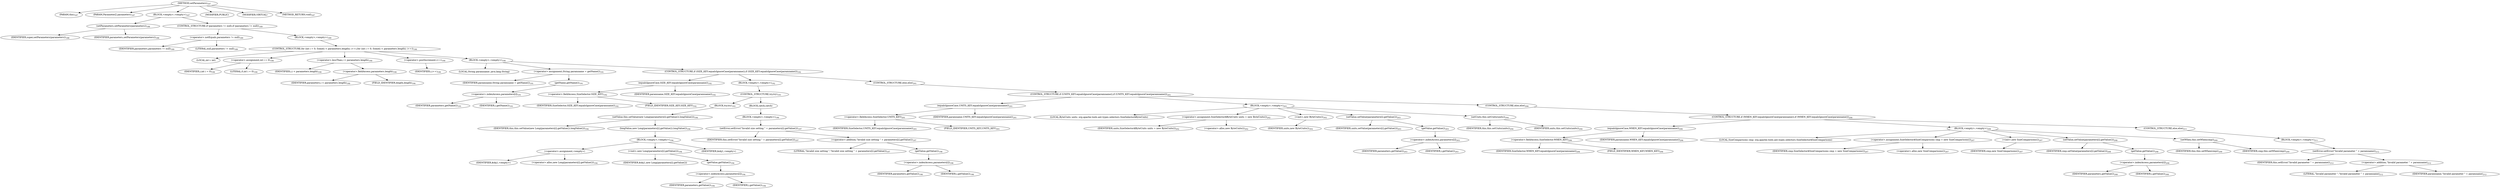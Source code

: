 digraph "setParameters" {  
"340" [label = <(METHOD,setParameters)<SUB>187</SUB>> ]
"10" [label = <(PARAM,this)<SUB>187</SUB>> ]
"341" [label = <(PARAM,Parameter[] parameters)<SUB>187</SUB>> ]
"342" [label = <(BLOCK,&lt;empty&gt;,&lt;empty&gt;)<SUB>187</SUB>> ]
"343" [label = <(setParameters,setParameters(parameters))<SUB>188</SUB>> ]
"344" [label = <(IDENTIFIER,super,setParameters(parameters))<SUB>188</SUB>> ]
"345" [label = <(IDENTIFIER,parameters,setParameters(parameters))<SUB>188</SUB>> ]
"346" [label = <(CONTROL_STRUCTURE,if (parameters != null),if (parameters != null))<SUB>189</SUB>> ]
"347" [label = <(&lt;operator&gt;.notEquals,parameters != null)<SUB>189</SUB>> ]
"348" [label = <(IDENTIFIER,parameters,parameters != null)<SUB>189</SUB>> ]
"349" [label = <(LITERAL,null,parameters != null)<SUB>189</SUB>> ]
"350" [label = <(BLOCK,&lt;empty&gt;,&lt;empty&gt;)<SUB>189</SUB>> ]
"351" [label = <(CONTROL_STRUCTURE,for (int i = 0; Some(i &lt; parameters.length); i++),for (int i = 0; Some(i &lt; parameters.length); i++))<SUB>190</SUB>> ]
"352" [label = <(LOCAL,int i: int)> ]
"353" [label = <(&lt;operator&gt;.assignment,int i = 0)<SUB>190</SUB>> ]
"354" [label = <(IDENTIFIER,i,int i = 0)<SUB>190</SUB>> ]
"355" [label = <(LITERAL,0,int i = 0)<SUB>190</SUB>> ]
"356" [label = <(&lt;operator&gt;.lessThan,i &lt; parameters.length)<SUB>190</SUB>> ]
"357" [label = <(IDENTIFIER,i,i &lt; parameters.length)<SUB>190</SUB>> ]
"358" [label = <(&lt;operator&gt;.fieldAccess,parameters.length)<SUB>190</SUB>> ]
"359" [label = <(IDENTIFIER,parameters,i &lt; parameters.length)<SUB>190</SUB>> ]
"360" [label = <(FIELD_IDENTIFIER,length,length)<SUB>190</SUB>> ]
"361" [label = <(&lt;operator&gt;.postIncrement,i++)<SUB>190</SUB>> ]
"362" [label = <(IDENTIFIER,i,i++)<SUB>190</SUB>> ]
"363" [label = <(BLOCK,&lt;empty&gt;,&lt;empty&gt;)<SUB>190</SUB>> ]
"364" [label = <(LOCAL,String paramname: java.lang.String)> ]
"365" [label = <(&lt;operator&gt;.assignment,String paramname = getName())<SUB>191</SUB>> ]
"366" [label = <(IDENTIFIER,paramname,String paramname = getName())<SUB>191</SUB>> ]
"367" [label = <(getName,getName())<SUB>191</SUB>> ]
"368" [label = <(&lt;operator&gt;.indexAccess,parameters[i])<SUB>191</SUB>> ]
"369" [label = <(IDENTIFIER,parameters,getName())<SUB>191</SUB>> ]
"370" [label = <(IDENTIFIER,i,getName())<SUB>191</SUB>> ]
"371" [label = <(CONTROL_STRUCTURE,if (SIZE_KEY.equalsIgnoreCase(paramname)),if (SIZE_KEY.equalsIgnoreCase(paramname)))<SUB>192</SUB>> ]
"372" [label = <(equalsIgnoreCase,SIZE_KEY.equalsIgnoreCase(paramname))<SUB>192</SUB>> ]
"373" [label = <(&lt;operator&gt;.fieldAccess,SizeSelector.SIZE_KEY)<SUB>192</SUB>> ]
"374" [label = <(IDENTIFIER,SizeSelector,SIZE_KEY.equalsIgnoreCase(paramname))<SUB>192</SUB>> ]
"375" [label = <(FIELD_IDENTIFIER,SIZE_KEY,SIZE_KEY)<SUB>192</SUB>> ]
"376" [label = <(IDENTIFIER,paramname,SIZE_KEY.equalsIgnoreCase(paramname))<SUB>192</SUB>> ]
"377" [label = <(BLOCK,&lt;empty&gt;,&lt;empty&gt;)<SUB>192</SUB>> ]
"378" [label = <(CONTROL_STRUCTURE,try,try)<SUB>193</SUB>> ]
"379" [label = <(BLOCK,try,try)<SUB>193</SUB>> ]
"380" [label = <(setValue,this.setValue(new Long(parameters[i].getValue()).longValue()))<SUB>194</SUB>> ]
"9" [label = <(IDENTIFIER,this,this.setValue(new Long(parameters[i].getValue()).longValue()))<SUB>194</SUB>> ]
"381" [label = <(longValue,new Long(parameters[i].getValue()).longValue())<SUB>194</SUB>> ]
"382" [label = <(BLOCK,&lt;empty&gt;,&lt;empty&gt;)<SUB>194</SUB>> ]
"383" [label = <(&lt;operator&gt;.assignment,&lt;empty&gt;)> ]
"384" [label = <(IDENTIFIER,$obj1,&lt;empty&gt;)> ]
"385" [label = <(&lt;operator&gt;.alloc,new Long(parameters[i].getValue()))<SUB>194</SUB>> ]
"386" [label = <(&lt;init&gt;,new Long(parameters[i].getValue()))<SUB>194</SUB>> ]
"387" [label = <(IDENTIFIER,$obj1,new Long(parameters[i].getValue()))> ]
"388" [label = <(getValue,getValue())<SUB>194</SUB>> ]
"389" [label = <(&lt;operator&gt;.indexAccess,parameters[i])<SUB>194</SUB>> ]
"390" [label = <(IDENTIFIER,parameters,getValue())<SUB>194</SUB>> ]
"391" [label = <(IDENTIFIER,i,getValue())<SUB>194</SUB>> ]
"392" [label = <(IDENTIFIER,$obj1,&lt;empty&gt;)> ]
"393" [label = <(BLOCK,catch,catch)> ]
"394" [label = <(BLOCK,&lt;empty&gt;,&lt;empty&gt;)<SUB>196</SUB>> ]
"395" [label = <(setError,setError(&quot;Invalid size setting &quot; + parameters[i].getValue()))<SUB>197</SUB>> ]
"11" [label = <(IDENTIFIER,this,setError(&quot;Invalid size setting &quot; + parameters[i].getValue()))<SUB>197</SUB>> ]
"396" [label = <(&lt;operator&gt;.addition,&quot;Invalid size setting &quot; + parameters[i].getValue())<SUB>197</SUB>> ]
"397" [label = <(LITERAL,&quot;Invalid size setting &quot;,&quot;Invalid size setting &quot; + parameters[i].getValue())<SUB>197</SUB>> ]
"398" [label = <(getValue,getValue())<SUB>198</SUB>> ]
"399" [label = <(&lt;operator&gt;.indexAccess,parameters[i])<SUB>198</SUB>> ]
"400" [label = <(IDENTIFIER,parameters,getValue())<SUB>198</SUB>> ]
"401" [label = <(IDENTIFIER,i,getValue())<SUB>198</SUB>> ]
"402" [label = <(CONTROL_STRUCTURE,else,else)<SUB>201</SUB>> ]
"403" [label = <(CONTROL_STRUCTURE,if (UNITS_KEY.equalsIgnoreCase(paramname)),if (UNITS_KEY.equalsIgnoreCase(paramname)))<SUB>201</SUB>> ]
"404" [label = <(equalsIgnoreCase,UNITS_KEY.equalsIgnoreCase(paramname))<SUB>201</SUB>> ]
"405" [label = <(&lt;operator&gt;.fieldAccess,SizeSelector.UNITS_KEY)<SUB>201</SUB>> ]
"406" [label = <(IDENTIFIER,SizeSelector,UNITS_KEY.equalsIgnoreCase(paramname))<SUB>201</SUB>> ]
"407" [label = <(FIELD_IDENTIFIER,UNITS_KEY,UNITS_KEY)<SUB>201</SUB>> ]
"408" [label = <(IDENTIFIER,paramname,UNITS_KEY.equalsIgnoreCase(paramname))<SUB>201</SUB>> ]
"409" [label = <(BLOCK,&lt;empty&gt;,&lt;empty&gt;)<SUB>201</SUB>> ]
"13" [label = <(LOCAL,ByteUnits units: org.apache.tools.ant.types.selectors.SizeSelector$ByteUnits)> ]
"410" [label = <(&lt;operator&gt;.assignment,SizeSelector$ByteUnits units = new ByteUnits())<SUB>202</SUB>> ]
"411" [label = <(IDENTIFIER,units,SizeSelector$ByteUnits units = new ByteUnits())<SUB>202</SUB>> ]
"412" [label = <(&lt;operator&gt;.alloc,new ByteUnits())<SUB>202</SUB>> ]
"413" [label = <(&lt;init&gt;,new ByteUnits())<SUB>202</SUB>> ]
"12" [label = <(IDENTIFIER,units,new ByteUnits())<SUB>202</SUB>> ]
"414" [label = <(setValue,setValue(parameters[i].getValue()))<SUB>203</SUB>> ]
"415" [label = <(IDENTIFIER,units,setValue(parameters[i].getValue()))<SUB>203</SUB>> ]
"416" [label = <(getValue,getValue())<SUB>203</SUB>> ]
"417" [label = <(&lt;operator&gt;.indexAccess,parameters[i])<SUB>203</SUB>> ]
"418" [label = <(IDENTIFIER,parameters,getValue())<SUB>203</SUB>> ]
"419" [label = <(IDENTIFIER,i,getValue())<SUB>203</SUB>> ]
"420" [label = <(setUnits,this.setUnits(units))<SUB>204</SUB>> ]
"14" [label = <(IDENTIFIER,this,this.setUnits(units))<SUB>204</SUB>> ]
"421" [label = <(IDENTIFIER,units,this.setUnits(units))<SUB>204</SUB>> ]
"422" [label = <(CONTROL_STRUCTURE,else,else)<SUB>206</SUB>> ]
"423" [label = <(CONTROL_STRUCTURE,if (WHEN_KEY.equalsIgnoreCase(paramname)),if (WHEN_KEY.equalsIgnoreCase(paramname)))<SUB>206</SUB>> ]
"424" [label = <(equalsIgnoreCase,WHEN_KEY.equalsIgnoreCase(paramname))<SUB>206</SUB>> ]
"425" [label = <(&lt;operator&gt;.fieldAccess,SizeSelector.WHEN_KEY)<SUB>206</SUB>> ]
"426" [label = <(IDENTIFIER,SizeSelector,WHEN_KEY.equalsIgnoreCase(paramname))<SUB>206</SUB>> ]
"427" [label = <(FIELD_IDENTIFIER,WHEN_KEY,WHEN_KEY)<SUB>206</SUB>> ]
"428" [label = <(IDENTIFIER,paramname,WHEN_KEY.equalsIgnoreCase(paramname))<SUB>206</SUB>> ]
"429" [label = <(BLOCK,&lt;empty&gt;,&lt;empty&gt;)<SUB>206</SUB>> ]
"16" [label = <(LOCAL,SizeComparisons cmp: org.apache.tools.ant.types.selectors.SizeSelector$SizeComparisons)> ]
"430" [label = <(&lt;operator&gt;.assignment,SizeSelector$SizeComparisons cmp = new SizeComparisons())<SUB>207</SUB>> ]
"431" [label = <(IDENTIFIER,cmp,SizeSelector$SizeComparisons cmp = new SizeComparisons())<SUB>207</SUB>> ]
"432" [label = <(&lt;operator&gt;.alloc,new SizeComparisons())<SUB>207</SUB>> ]
"433" [label = <(&lt;init&gt;,new SizeComparisons())<SUB>207</SUB>> ]
"15" [label = <(IDENTIFIER,cmp,new SizeComparisons())<SUB>207</SUB>> ]
"434" [label = <(setValue,setValue(parameters[i].getValue()))<SUB>208</SUB>> ]
"435" [label = <(IDENTIFIER,cmp,setValue(parameters[i].getValue()))<SUB>208</SUB>> ]
"436" [label = <(getValue,getValue())<SUB>208</SUB>> ]
"437" [label = <(&lt;operator&gt;.indexAccess,parameters[i])<SUB>208</SUB>> ]
"438" [label = <(IDENTIFIER,parameters,getValue())<SUB>208</SUB>> ]
"439" [label = <(IDENTIFIER,i,getValue())<SUB>208</SUB>> ]
"440" [label = <(setWhen,this.setWhen(cmp))<SUB>209</SUB>> ]
"17" [label = <(IDENTIFIER,this,this.setWhen(cmp))<SUB>209</SUB>> ]
"441" [label = <(IDENTIFIER,cmp,this.setWhen(cmp))<SUB>209</SUB>> ]
"442" [label = <(CONTROL_STRUCTURE,else,else)<SUB>211</SUB>> ]
"443" [label = <(BLOCK,&lt;empty&gt;,&lt;empty&gt;)<SUB>211</SUB>> ]
"444" [label = <(setError,setError(&quot;Invalid parameter &quot; + paramname))<SUB>212</SUB>> ]
"18" [label = <(IDENTIFIER,this,setError(&quot;Invalid parameter &quot; + paramname))<SUB>212</SUB>> ]
"445" [label = <(&lt;operator&gt;.addition,&quot;Invalid parameter &quot; + paramname)<SUB>212</SUB>> ]
"446" [label = <(LITERAL,&quot;Invalid parameter &quot;,&quot;Invalid parameter &quot; + paramname)<SUB>212</SUB>> ]
"447" [label = <(IDENTIFIER,paramname,&quot;Invalid parameter &quot; + paramname)<SUB>212</SUB>> ]
"448" [label = <(MODIFIER,PUBLIC)> ]
"449" [label = <(MODIFIER,VIRTUAL)> ]
"450" [label = <(METHOD_RETURN,void)<SUB>187</SUB>> ]
  "340" -> "10" 
  "340" -> "341" 
  "340" -> "342" 
  "340" -> "448" 
  "340" -> "449" 
  "340" -> "450" 
  "342" -> "343" 
  "342" -> "346" 
  "343" -> "344" 
  "343" -> "345" 
  "346" -> "347" 
  "346" -> "350" 
  "347" -> "348" 
  "347" -> "349" 
  "350" -> "351" 
  "351" -> "352" 
  "351" -> "353" 
  "351" -> "356" 
  "351" -> "361" 
  "351" -> "363" 
  "353" -> "354" 
  "353" -> "355" 
  "356" -> "357" 
  "356" -> "358" 
  "358" -> "359" 
  "358" -> "360" 
  "361" -> "362" 
  "363" -> "364" 
  "363" -> "365" 
  "363" -> "371" 
  "365" -> "366" 
  "365" -> "367" 
  "367" -> "368" 
  "368" -> "369" 
  "368" -> "370" 
  "371" -> "372" 
  "371" -> "377" 
  "371" -> "402" 
  "372" -> "373" 
  "372" -> "376" 
  "373" -> "374" 
  "373" -> "375" 
  "377" -> "378" 
  "378" -> "379" 
  "378" -> "393" 
  "379" -> "380" 
  "380" -> "9" 
  "380" -> "381" 
  "381" -> "382" 
  "382" -> "383" 
  "382" -> "386" 
  "382" -> "392" 
  "383" -> "384" 
  "383" -> "385" 
  "386" -> "387" 
  "386" -> "388" 
  "388" -> "389" 
  "389" -> "390" 
  "389" -> "391" 
  "393" -> "394" 
  "394" -> "395" 
  "395" -> "11" 
  "395" -> "396" 
  "396" -> "397" 
  "396" -> "398" 
  "398" -> "399" 
  "399" -> "400" 
  "399" -> "401" 
  "402" -> "403" 
  "403" -> "404" 
  "403" -> "409" 
  "403" -> "422" 
  "404" -> "405" 
  "404" -> "408" 
  "405" -> "406" 
  "405" -> "407" 
  "409" -> "13" 
  "409" -> "410" 
  "409" -> "413" 
  "409" -> "414" 
  "409" -> "420" 
  "410" -> "411" 
  "410" -> "412" 
  "413" -> "12" 
  "414" -> "415" 
  "414" -> "416" 
  "416" -> "417" 
  "417" -> "418" 
  "417" -> "419" 
  "420" -> "14" 
  "420" -> "421" 
  "422" -> "423" 
  "423" -> "424" 
  "423" -> "429" 
  "423" -> "442" 
  "424" -> "425" 
  "424" -> "428" 
  "425" -> "426" 
  "425" -> "427" 
  "429" -> "16" 
  "429" -> "430" 
  "429" -> "433" 
  "429" -> "434" 
  "429" -> "440" 
  "430" -> "431" 
  "430" -> "432" 
  "433" -> "15" 
  "434" -> "435" 
  "434" -> "436" 
  "436" -> "437" 
  "437" -> "438" 
  "437" -> "439" 
  "440" -> "17" 
  "440" -> "441" 
  "442" -> "443" 
  "443" -> "444" 
  "444" -> "18" 
  "444" -> "445" 
  "445" -> "446" 
  "445" -> "447" 
}
